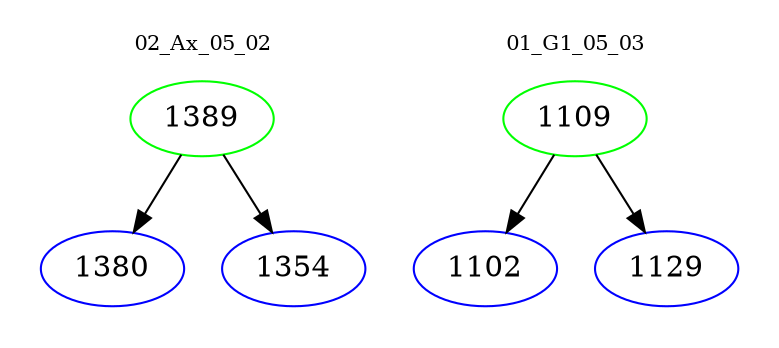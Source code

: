 digraph{
subgraph cluster_0 {
color = white
label = "02_Ax_05_02";
fontsize=10;
T0_1389 [label="1389", color="green"]
T0_1389 -> T0_1380 [color="black"]
T0_1380 [label="1380", color="blue"]
T0_1389 -> T0_1354 [color="black"]
T0_1354 [label="1354", color="blue"]
}
subgraph cluster_1 {
color = white
label = "01_G1_05_03";
fontsize=10;
T1_1109 [label="1109", color="green"]
T1_1109 -> T1_1102 [color="black"]
T1_1102 [label="1102", color="blue"]
T1_1109 -> T1_1129 [color="black"]
T1_1129 [label="1129", color="blue"]
}
}
